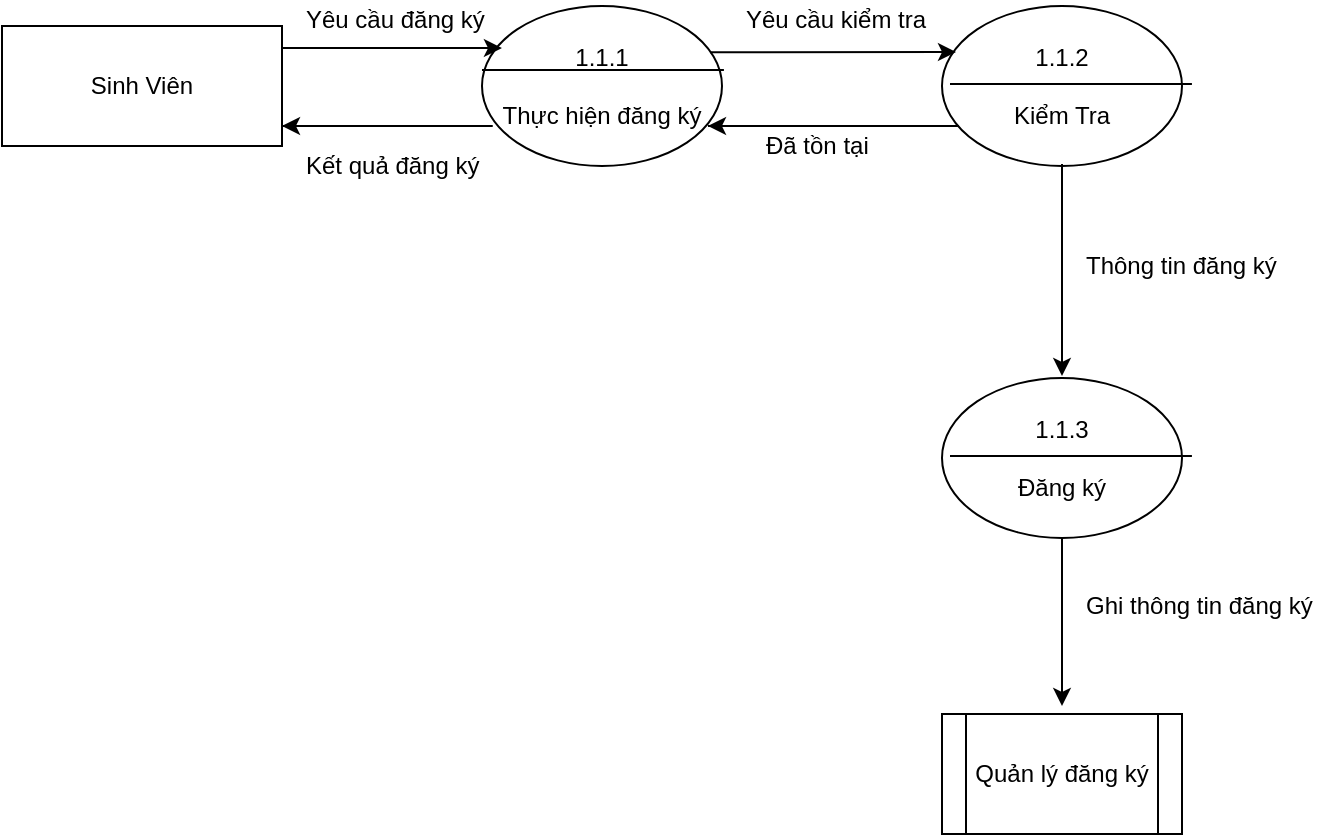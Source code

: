 <mxfile version="12.2.4" type="device" pages="1"><diagram id="6BpFUUFEdj00ny16mewb" name="Page-1"><mxGraphModel dx="848" dy="419" grid="1" gridSize="10" guides="1" tooltips="1" connect="1" arrows="1" fold="1" page="1" pageScale="1" pageWidth="850" pageHeight="1100" math="0" shadow="0"><root><mxCell id="0"/><mxCell id="1" parent="0"/><mxCell id="mFhOe9TfQAiaYc2P8z6f-1" value="Sinh Viên" style="rounded=0;whiteSpace=wrap;html=1;" parent="1" vertex="1"><mxGeometry x="10" y="50" width="140" height="60" as="geometry"/></mxCell><mxCell id="mFhOe9TfQAiaYc2P8z6f-3" value="1.1.2&lt;br&gt;&lt;br&gt;Kiểm Tra" style="ellipse;whiteSpace=wrap;html=1;" parent="1" vertex="1"><mxGeometry x="480" y="40" width="120" height="80" as="geometry"/></mxCell><mxCell id="mFhOe9TfQAiaYc2P8z6f-9" value="1.1.1&lt;br&gt;&lt;br&gt;Thực hiện đăng ký" style="ellipse;whiteSpace=wrap;html=1;" parent="1" vertex="1"><mxGeometry x="250" y="40" width="120" height="80" as="geometry"/></mxCell><mxCell id="mFhOe9TfQAiaYc2P8z6f-11" value="" style="endArrow=none;html=1;entryX=1.008;entryY=0.4;entryDx=0;entryDy=0;entryPerimeter=0;" parent="1" target="mFhOe9TfQAiaYc2P8z6f-9" edge="1"><mxGeometry width="50" height="50" relative="1" as="geometry"><mxPoint x="250" y="72" as="sourcePoint"/><mxPoint x="340" y="69.5" as="targetPoint"/></mxGeometry></mxCell><mxCell id="mFhOe9TfQAiaYc2P8z6f-13" value="" style="endArrow=classic;html=1;entryX=0.083;entryY=0.263;entryDx=0;entryDy=0;entryPerimeter=0;" parent="1" target="mFhOe9TfQAiaYc2P8z6f-9" edge="1"><mxGeometry width="50" height="50" relative="1" as="geometry"><mxPoint x="150" y="61" as="sourcePoint"/><mxPoint x="253" y="61.04" as="targetPoint"/></mxGeometry></mxCell><mxCell id="mFhOe9TfQAiaYc2P8z6f-14" value="" style="endArrow=classic;html=1;entryX=0.025;entryY=0.25;entryDx=0;entryDy=0;entryPerimeter=0;exitX=0.917;exitY=0.251;exitDx=0;exitDy=0;exitPerimeter=0;" parent="1" edge="1"><mxGeometry width="50" height="50" relative="1" as="geometry"><mxPoint x="364.04" y="63.08" as="sourcePoint"/><mxPoint x="487" y="63" as="targetPoint"/></mxGeometry></mxCell><mxCell id="mFhOe9TfQAiaYc2P8z6f-15" value="" style="endArrow=classic;html=1;" parent="1" edge="1"><mxGeometry width="50" height="50" relative="1" as="geometry"><mxPoint x="540" y="119" as="sourcePoint"/><mxPoint x="540" y="225" as="targetPoint"/></mxGeometry></mxCell><mxCell id="mFhOe9TfQAiaYc2P8z6f-16" value="" style="endArrow=classic;html=1;" parent="1" edge="1"><mxGeometry width="50" height="50" relative="1" as="geometry"><mxPoint x="540" y="284" as="sourcePoint"/><mxPoint x="540" y="390" as="targetPoint"/></mxGeometry></mxCell><mxCell id="mFhOe9TfQAiaYc2P8z6f-17" value="" style="endArrow=classic;html=1;" parent="1" edge="1"><mxGeometry width="50" height="50" relative="1" as="geometry"><mxPoint x="150" y="100" as="sourcePoint"/><mxPoint x="150" y="100" as="targetPoint"/><Array as="points"><mxPoint x="260" y="100"/></Array></mxGeometry></mxCell><mxCell id="mFhOe9TfQAiaYc2P8z6f-18" value="" style="endArrow=classic;html=1;" parent="1" edge="1"><mxGeometry width="50" height="50" relative="1" as="geometry"><mxPoint x="363" y="100" as="sourcePoint"/><mxPoint x="363" y="100" as="targetPoint"/><Array as="points"><mxPoint x="493" y="100"/></Array></mxGeometry></mxCell><mxCell id="mFhOe9TfQAiaYc2P8z6f-21" value="Yêu cầu đăng ký" style="text;html=1;resizable=0;points=[];autosize=1;align=left;verticalAlign=top;spacingTop=-4;" parent="1" vertex="1"><mxGeometry x="160" y="37" width="100" height="20" as="geometry"/></mxCell><mxCell id="mFhOe9TfQAiaYc2P8z6f-22" value="Kết quả đăng ký" style="text;html=1;resizable=0;points=[];autosize=1;align=left;verticalAlign=top;spacingTop=-4;" parent="1" vertex="1"><mxGeometry x="160" y="110" width="100" height="20" as="geometry"/></mxCell><mxCell id="mFhOe9TfQAiaYc2P8z6f-23" value="Đã tồn tại" style="text;html=1;resizable=0;points=[];autosize=1;align=left;verticalAlign=top;spacingTop=-4;" parent="1" vertex="1"><mxGeometry x="390" y="100" width="70" height="20" as="geometry"/></mxCell><mxCell id="mFhOe9TfQAiaYc2P8z6f-25" value="Yêu cầu kiểm tra" style="text;html=1;resizable=0;points=[];autosize=1;align=left;verticalAlign=top;spacingTop=-4;" parent="1" vertex="1"><mxGeometry x="380" y="37" width="110" height="20" as="geometry"/></mxCell><mxCell id="mFhOe9TfQAiaYc2P8z6f-26" value="Thông tin đăng ký" style="text;html=1;resizable=0;points=[];autosize=1;align=left;verticalAlign=top;spacingTop=-4;" parent="1" vertex="1"><mxGeometry x="550" y="160" width="110" height="20" as="geometry"/></mxCell><mxCell id="mFhOe9TfQAiaYc2P8z6f-27" value="Ghi thông tin đăng ký" style="text;html=1;resizable=0;points=[];autosize=1;align=left;verticalAlign=top;spacingTop=-4;" parent="1" vertex="1"><mxGeometry x="550" y="330" width="130" height="20" as="geometry"/></mxCell><mxCell id="mFhOe9TfQAiaYc2P8z6f-30" value="Quản lý đăng ký" style="shape=process;whiteSpace=wrap;html=1;backgroundOutline=1;" parent="1" vertex="1"><mxGeometry x="480" y="394" width="120" height="60" as="geometry"/></mxCell><mxCell id="e5bi0jQoOAHTDZnqlVUG-1" value="" style="endArrow=none;html=1;entryX=1.008;entryY=0.4;entryDx=0;entryDy=0;entryPerimeter=0;" edge="1" parent="1"><mxGeometry width="50" height="50" relative="1" as="geometry"><mxPoint x="484" y="79" as="sourcePoint"/><mxPoint x="604.96" y="79" as="targetPoint"/></mxGeometry></mxCell><mxCell id="e5bi0jQoOAHTDZnqlVUG-2" value="1.1.3&lt;br&gt;&lt;br&gt;Đăng ký" style="ellipse;whiteSpace=wrap;html=1;" vertex="1" parent="1"><mxGeometry x="480" y="226" width="120" height="80" as="geometry"/></mxCell><mxCell id="e5bi0jQoOAHTDZnqlVUG-3" value="" style="endArrow=none;html=1;entryX=1.008;entryY=0.4;entryDx=0;entryDy=0;entryPerimeter=0;" edge="1" parent="1"><mxGeometry width="50" height="50" relative="1" as="geometry"><mxPoint x="484" y="265" as="sourcePoint"/><mxPoint x="604.96" y="265" as="targetPoint"/></mxGeometry></mxCell></root></mxGraphModel></diagram></mxfile>
